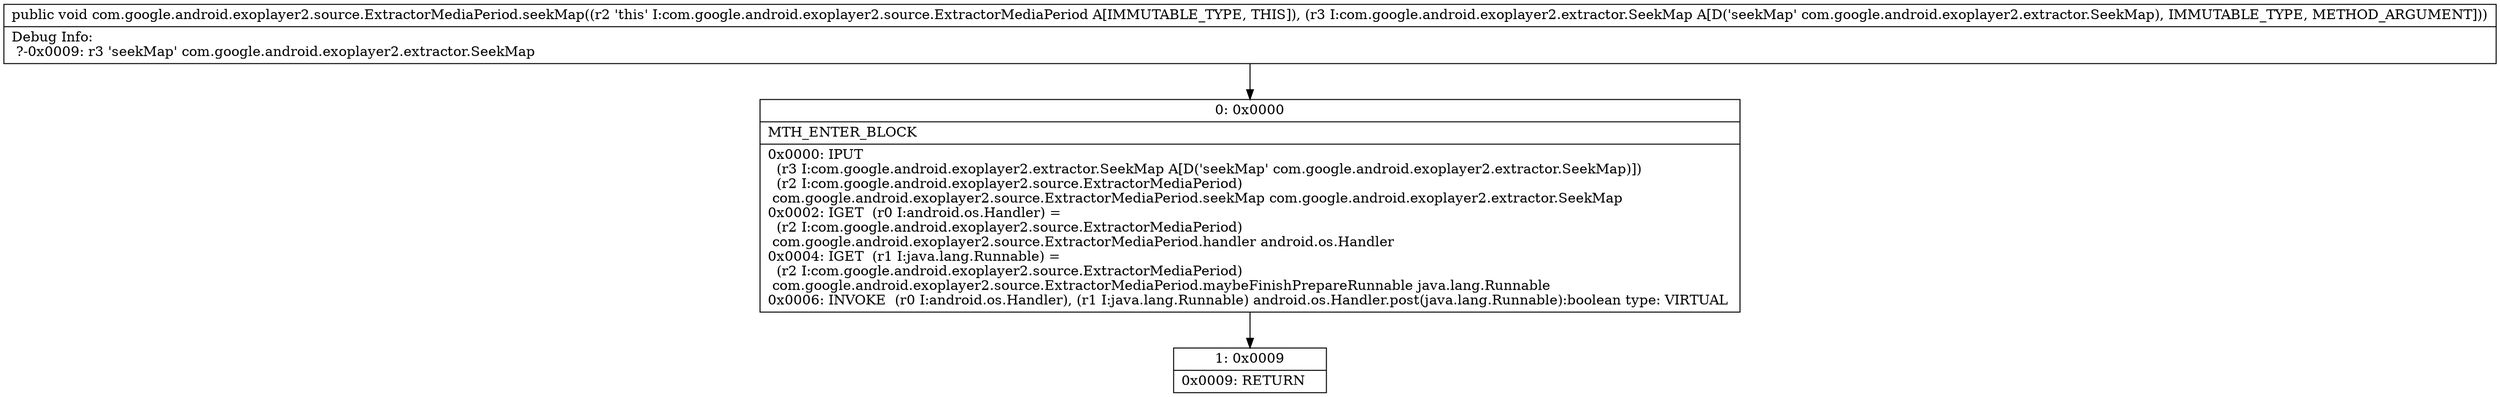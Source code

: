 digraph "CFG forcom.google.android.exoplayer2.source.ExtractorMediaPeriod.seekMap(Lcom\/google\/android\/exoplayer2\/extractor\/SeekMap;)V" {
Node_0 [shape=record,label="{0\:\ 0x0000|MTH_ENTER_BLOCK\l|0x0000: IPUT  \l  (r3 I:com.google.android.exoplayer2.extractor.SeekMap A[D('seekMap' com.google.android.exoplayer2.extractor.SeekMap)])\l  (r2 I:com.google.android.exoplayer2.source.ExtractorMediaPeriod)\l com.google.android.exoplayer2.source.ExtractorMediaPeriod.seekMap com.google.android.exoplayer2.extractor.SeekMap \l0x0002: IGET  (r0 I:android.os.Handler) = \l  (r2 I:com.google.android.exoplayer2.source.ExtractorMediaPeriod)\l com.google.android.exoplayer2.source.ExtractorMediaPeriod.handler android.os.Handler \l0x0004: IGET  (r1 I:java.lang.Runnable) = \l  (r2 I:com.google.android.exoplayer2.source.ExtractorMediaPeriod)\l com.google.android.exoplayer2.source.ExtractorMediaPeriod.maybeFinishPrepareRunnable java.lang.Runnable \l0x0006: INVOKE  (r0 I:android.os.Handler), (r1 I:java.lang.Runnable) android.os.Handler.post(java.lang.Runnable):boolean type: VIRTUAL \l}"];
Node_1 [shape=record,label="{1\:\ 0x0009|0x0009: RETURN   \l}"];
MethodNode[shape=record,label="{public void com.google.android.exoplayer2.source.ExtractorMediaPeriod.seekMap((r2 'this' I:com.google.android.exoplayer2.source.ExtractorMediaPeriod A[IMMUTABLE_TYPE, THIS]), (r3 I:com.google.android.exoplayer2.extractor.SeekMap A[D('seekMap' com.google.android.exoplayer2.extractor.SeekMap), IMMUTABLE_TYPE, METHOD_ARGUMENT]))  | Debug Info:\l  ?\-0x0009: r3 'seekMap' com.google.android.exoplayer2.extractor.SeekMap\l}"];
MethodNode -> Node_0;
Node_0 -> Node_1;
}

